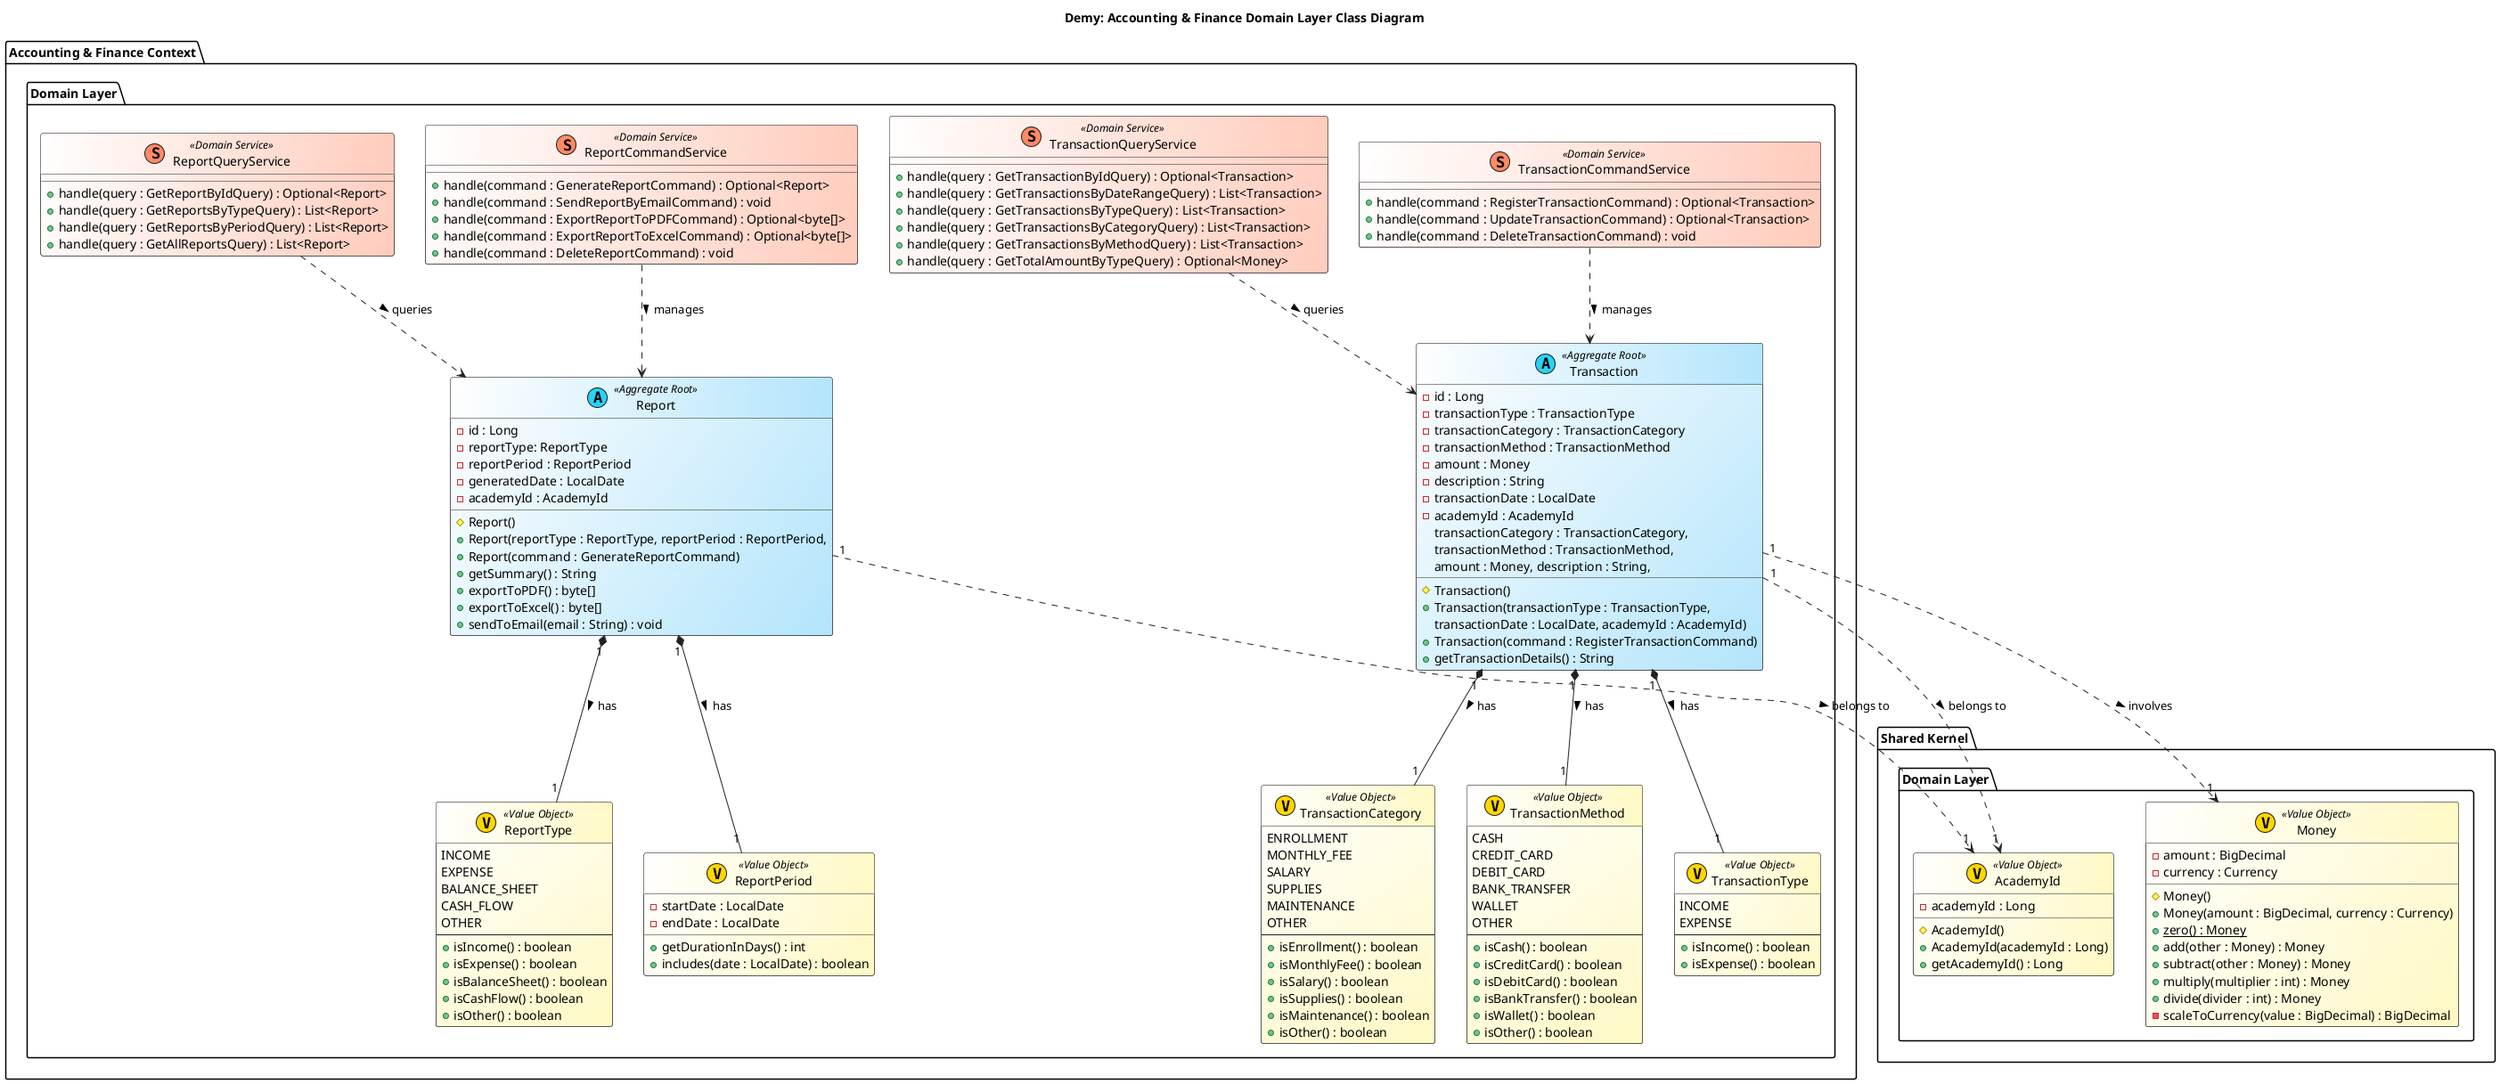@startuml Demy: Accounting & Finance Domain Layer Class Diagram

title Demy: Accounting & Finance Domain Layer Class Diagram

skinparam class {
    BackgroundColor<<Aggregate Root>> #FFFFFF/B3E5FC
    BackgroundColor<<Entity>> #FFFFFF/C8E6C9
    BackgroundColor<<Value Object>> #FFFFFF/FFF9C4
    BackgroundColor<<Domain Service>> #FFFFFF/FFCCBC
    BorderColor #212121
    ArrowColor #212121
    FontSize 14
}

package "Accounting & Finance Context" {
    package "Domain Layer" {
        class "Transaction" <<(A, #27D3F5) Aggregate Root>> {
            - id : Long
            - transactionType : TransactionType
            - transactionCategory : TransactionCategory
            - transactionMethod : TransactionMethod
            - amount : Money
            - description : String
            - transactionDate : LocalDate
            - academyId : AcademyId
            # Transaction()
            + Transaction(transactionType : TransactionType,
              transactionCategory : TransactionCategory,
              transactionMethod : TransactionMethod,
              amount : Money, description : String,
              transactionDate : LocalDate, academyId : AcademyId)
            + Transaction(command : RegisterTransactionCommand)
            + getTransactionDetails() : String
        }

        class "Report" <<(A, #27D3F5) Aggregate Root>> {
            - id : Long
            - reportType: ReportType
            - reportPeriod : ReportPeriod
            - generatedDate : LocalDate
            - academyId : AcademyId
            # Report()
            + Report(reportType : ReportType, reportPeriod : ReportPeriod,
            + Report(command : GenerateReportCommand)
            + getSummary() : String
            + exportToPDF() : byte[]
            + exportToExcel() : byte[]
            + sendToEmail(email : String) : void
        }

        class "TransactionType" <<(V, #FFD700) Value Object>> {
            INCOME
            EXPENSE
            --
            + isIncome() : boolean
            + isExpense() : boolean
        }

        class "TransactionCategory" <<(V, #FFD700) Value Object>> {
            ENROLLMENT
            MONTHLY_FEE
            SALARY
            SUPPLIES
            MAINTENANCE
            OTHER
            --
            + isEnrollment() : boolean
            + isMonthlyFee() : boolean
            + isSalary() : boolean
            + isSupplies() : boolean
            + isMaintenance() : boolean
            + isOther() : boolean
        }

        class "TransactionMethod" <<(V, #FFD700) Value Object>> {
            CASH
            CREDIT_CARD
            DEBIT_CARD
            BANK_TRANSFER
            WALLET
            OTHER
            --
            + isCash() : boolean
            + isCreditCard() : boolean
            + isDebitCard() : boolean
            + isBankTransfer() : boolean
            + isWallet() : boolean
            + isOther() : boolean
        }

        class "ReportType" <<(V, #FFD700) Value Object>> {
            INCOME
            EXPENSE
            BALANCE_SHEET
            CASH_FLOW
            OTHER
            --
            + isIncome() : boolean
            + isExpense() : boolean
            + isBalanceSheet() : boolean
            + isCashFlow() : boolean
            + isOther() : boolean
        }

        class "ReportPeriod" <<(V, #FFD700) Value Object>> {
            - startDate : LocalDate
            - endDate : LocalDate
            + getDurationInDays() : int
            + includes(date : LocalDate) : boolean
        }

        class "TransactionCommandService" <<(S, #FF8A65) Domain Service>> {
            + handle(command : RegisterTransactionCommand) : Optional<Transaction>
            + handle(command : UpdateTransactionCommand) : Optional<Transaction>
            + handle(command : DeleteTransactionCommand) : void
        }

        class "TransactionQueryService" <<(S, #FF8A65) Domain Service>> {
            + handle(query : GetTransactionByIdQuery) : Optional<Transaction>
            + handle(query : GetTransactionsByDateRangeQuery) : List<Transaction>
            + handle(query : GetTransactionsByTypeQuery) : List<Transaction>
            + handle(query : GetTransactionsByCategoryQuery) : List<Transaction>
            + handle(query : GetTransactionsByMethodQuery) : List<Transaction>
            + handle(query : GetTotalAmountByTypeQuery) : Optional<Money>
        }

        class "ReportCommandService" <<(S, #FF8A65) Domain Service>> {
            + handle(command : GenerateReportCommand) : Optional<Report>
            + handle(command : SendReportByEmailCommand) : void
            + handle(command : ExportReportToPDFCommand) : Optional<byte[]>
            + handle(command : ExportReportToExcelCommand) : Optional<byte[]>
            + handle(command : DeleteReportCommand) : void
        }

        class "ReportQueryService" <<(S, #FF8A65) Domain Service>> {
            + handle(query : GetReportByIdQuery) : Optional<Report>
            + handle(query : GetReportsByTypeQuery) : List<Report>
            + handle(query : GetReportsByPeriodQuery) : List<Report>
            + handle(query : GetAllReportsQuery) : List<Report>
        }
    }
}

package "Shared Kernel" {
    package "Domain Layer" {
        class "AcademyId" <<(V, #FFD700) Value Object>> {
            - academyId : Long
            # AcademyId()
            + AcademyId(academyId : Long)
            + getAcademyId() : Long
        }

        class "Money" <<(V, #FFD700) Value Object>> {
            - amount : BigDecimal
            - currency : Currency
            # Money()
            + Money(amount : BigDecimal, currency : Currency)
            + {static} zero() : Money
            + add(other : Money) : Money
            + subtract(other : Money) : Money
            + multiply(multiplier : int) : Money
            + divide(divider : int) : Money
            - scaleToCurrency(value : BigDecimal) : BigDecimal
        }
    }
}

' Billing Relationships
Transaction "1" *-- "1" TransactionType : has >
Transaction "1" *-- "1" TransactionCategory : has >
Transaction "1" *-- "1" TransactionMethod : has >
Report "1" *-- "1" ReportType : has >
Report "1" *-- "1" ReportPeriod : has >
TransactionCommandService ..> Transaction : manages >
TransactionQueryService ..> Transaction : queries >
ReportCommandService ..> Report : manages >
ReportQueryService ..> Report : queries >

' Relationships between contexts
Transaction "1" ..> "1" AcademyId : belongs to >
Transaction "1" ..> "1" Money : involves >
Report "1" ..> "1" AcademyId : belongs to >

@enduml